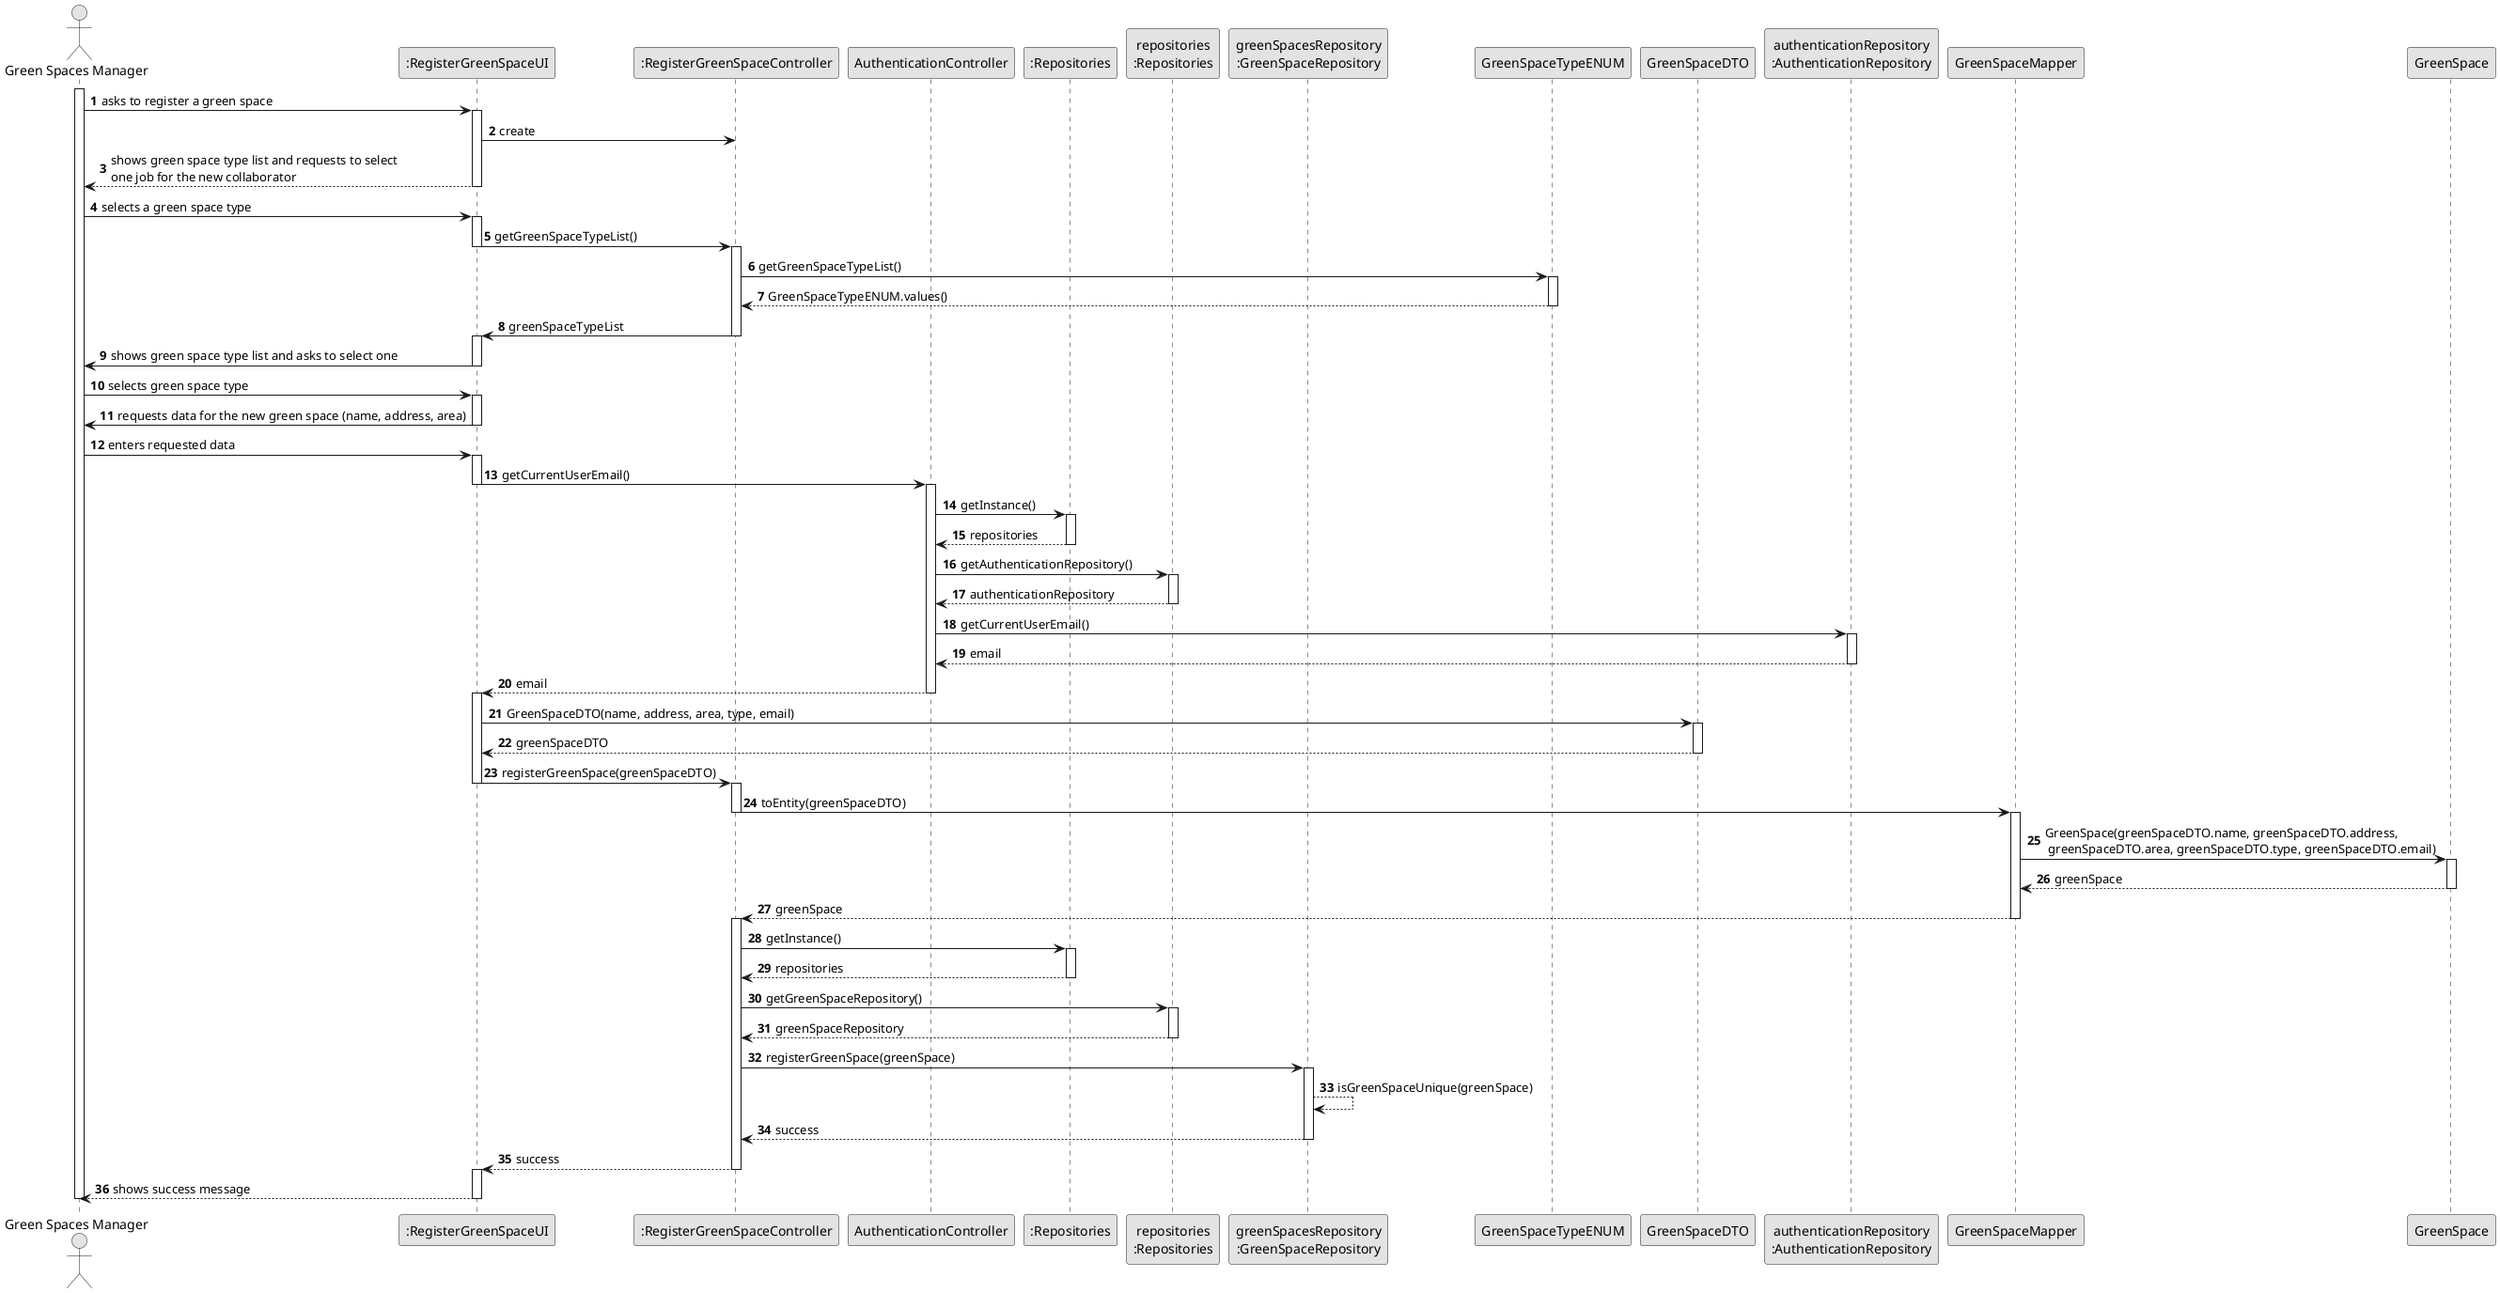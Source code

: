 @startuml
skinparam monochrome true
skinparam packageStyle rectangle
skinparam shadowing false

autonumber

'hide footbox
actor "Green Spaces Manager" as HRM
participant ":RegisterGreenSpaceUI" as UI
participant ":RegisterGreenSpaceController" as CTRL
participant "AuthenticationController" as AuthenticationController
participant ":Repositories" as RepositorySingleton
participant "repositories\n:Repositories" as PLAT
participant "greenSpacesRepository\n:GreenSpaceRepository" as collaboratorRepository
participant "GreenSpaceTypeENUM" as DocumentTypeRepository
participant "GreenSpaceDTO" as GreenSpaceDTO
activate HRM

    HRM -> UI : asks to register a green space
    activate UI

    UI -> CTRL : create

    UI --> HRM : shows green space type list and requests to select \none job for the new collaborator
    deactivate UI

    HRM -> UI : selects a green space type
    activate UI
    UI -> CTRL : getGreenSpaceTypeList()
    deactivate UI
    activate CTRL
    CTRL -> DocumentTypeRepository : getGreenSpaceTypeList()

    activate DocumentTypeRepository
    DocumentTypeRepository --> CTRL : GreenSpaceTypeENUM.values()
    deactivate DocumentTypeRepository
    CTRL -> UI : greenSpaceTypeList

    deactivate CTRL
    activate UI

    UI -> HRM : shows green space type list and asks to select one
    deactivate UI
    HRM -> UI : selects green space type
    activate UI
    UI -> HRM : requests data for the new green space (name, address, area)
    deactivate UI
    HRM -> UI : enters requested data
    activate UI
    UI -> AuthenticationController : getCurrentUserEmail()
    deactivate UI
    activate AuthenticationController
        AuthenticationController -> RepositorySingleton : getInstance()
        activate RepositorySingleton
        RepositorySingleton --> AuthenticationController : repositories
        deactivate RepositorySingleton

        AuthenticationController -> PLAT : getAuthenticationRepository()
        activate PLAT
        PLAT --> AuthenticationController : authenticationRepository
        deactivate PLAT

        ' Pass GreenSpaceDTO to the repository
        AuthenticationController -> "authenticationRepository\n:AuthenticationRepository" : getCurrentUserEmail()
        activate "authenticationRepository\n:AuthenticationRepository"
        "authenticationRepository\n:AuthenticationRepository" --> AuthenticationController : email
        deactivate "authenticationRepository\n:AuthenticationRepository"
        AuthenticationController --> UI : email
        deactivate AuthenticationController
        activate UI


UI -> "GreenSpaceDTO" : GreenSpaceDTO(name, address, area, type, email)
activate "GreenSpaceDTO"
"GreenSpaceDTO"--> UI : greenSpaceDTO
deactivate "GreenSpaceDTO"
    UI -> CTRL : registerGreenSpace(greenSpaceDTO)
    deactivate UI
    activate CTRL
    CTRL -> "GreenSpaceMapper" : toEntity(greenSpaceDTO)
    deactivate CTRL
    activate "GreenSpaceMapper"
    "GreenSpaceMapper" -> "GreenSpace" : GreenSpace(greenSpaceDTO.name, greenSpaceDTO.address, \n greenSpaceDTO.area, greenSpaceDTO.type, greenSpaceDTO.email)
    activate GreenSpace
    "GreenSpace" --> "GreenSpaceMapper" : greenSpace
    deactivate GreenSpace
    "GreenSpaceMapper" --> CTRL : greenSpace
    deactivate "GreenSpaceMapper"
    activate CTRL


    ' Use GreenSpaceDTO to encapsulate data
    CTRL -> RepositorySingleton : getInstance()
    activate RepositorySingleton
    RepositorySingleton --> CTRL : repositories
    deactivate RepositorySingleton

    CTRL -> PLAT : getGreenSpaceRepository()
    activate PLAT
    PLAT --> CTRL : greenSpaceRepository
    deactivate PLAT

    ' Pass GreenSpaceDTO to the repository
    CTRL -> collaboratorRepository : registerGreenSpace(greenSpace)
    activate collaboratorRepository
collaboratorRepository --> collaboratorRepository : isGreenSpaceUnique(greenSpace)
    collaboratorRepository --> CTRL : success

    deactivate collaboratorRepository
    CTRL --> UI : success
    deactivate CTRL
    activate UI

    UI --> HRM : shows success message
    deactivate UI

deactivate HRM

@enduml

